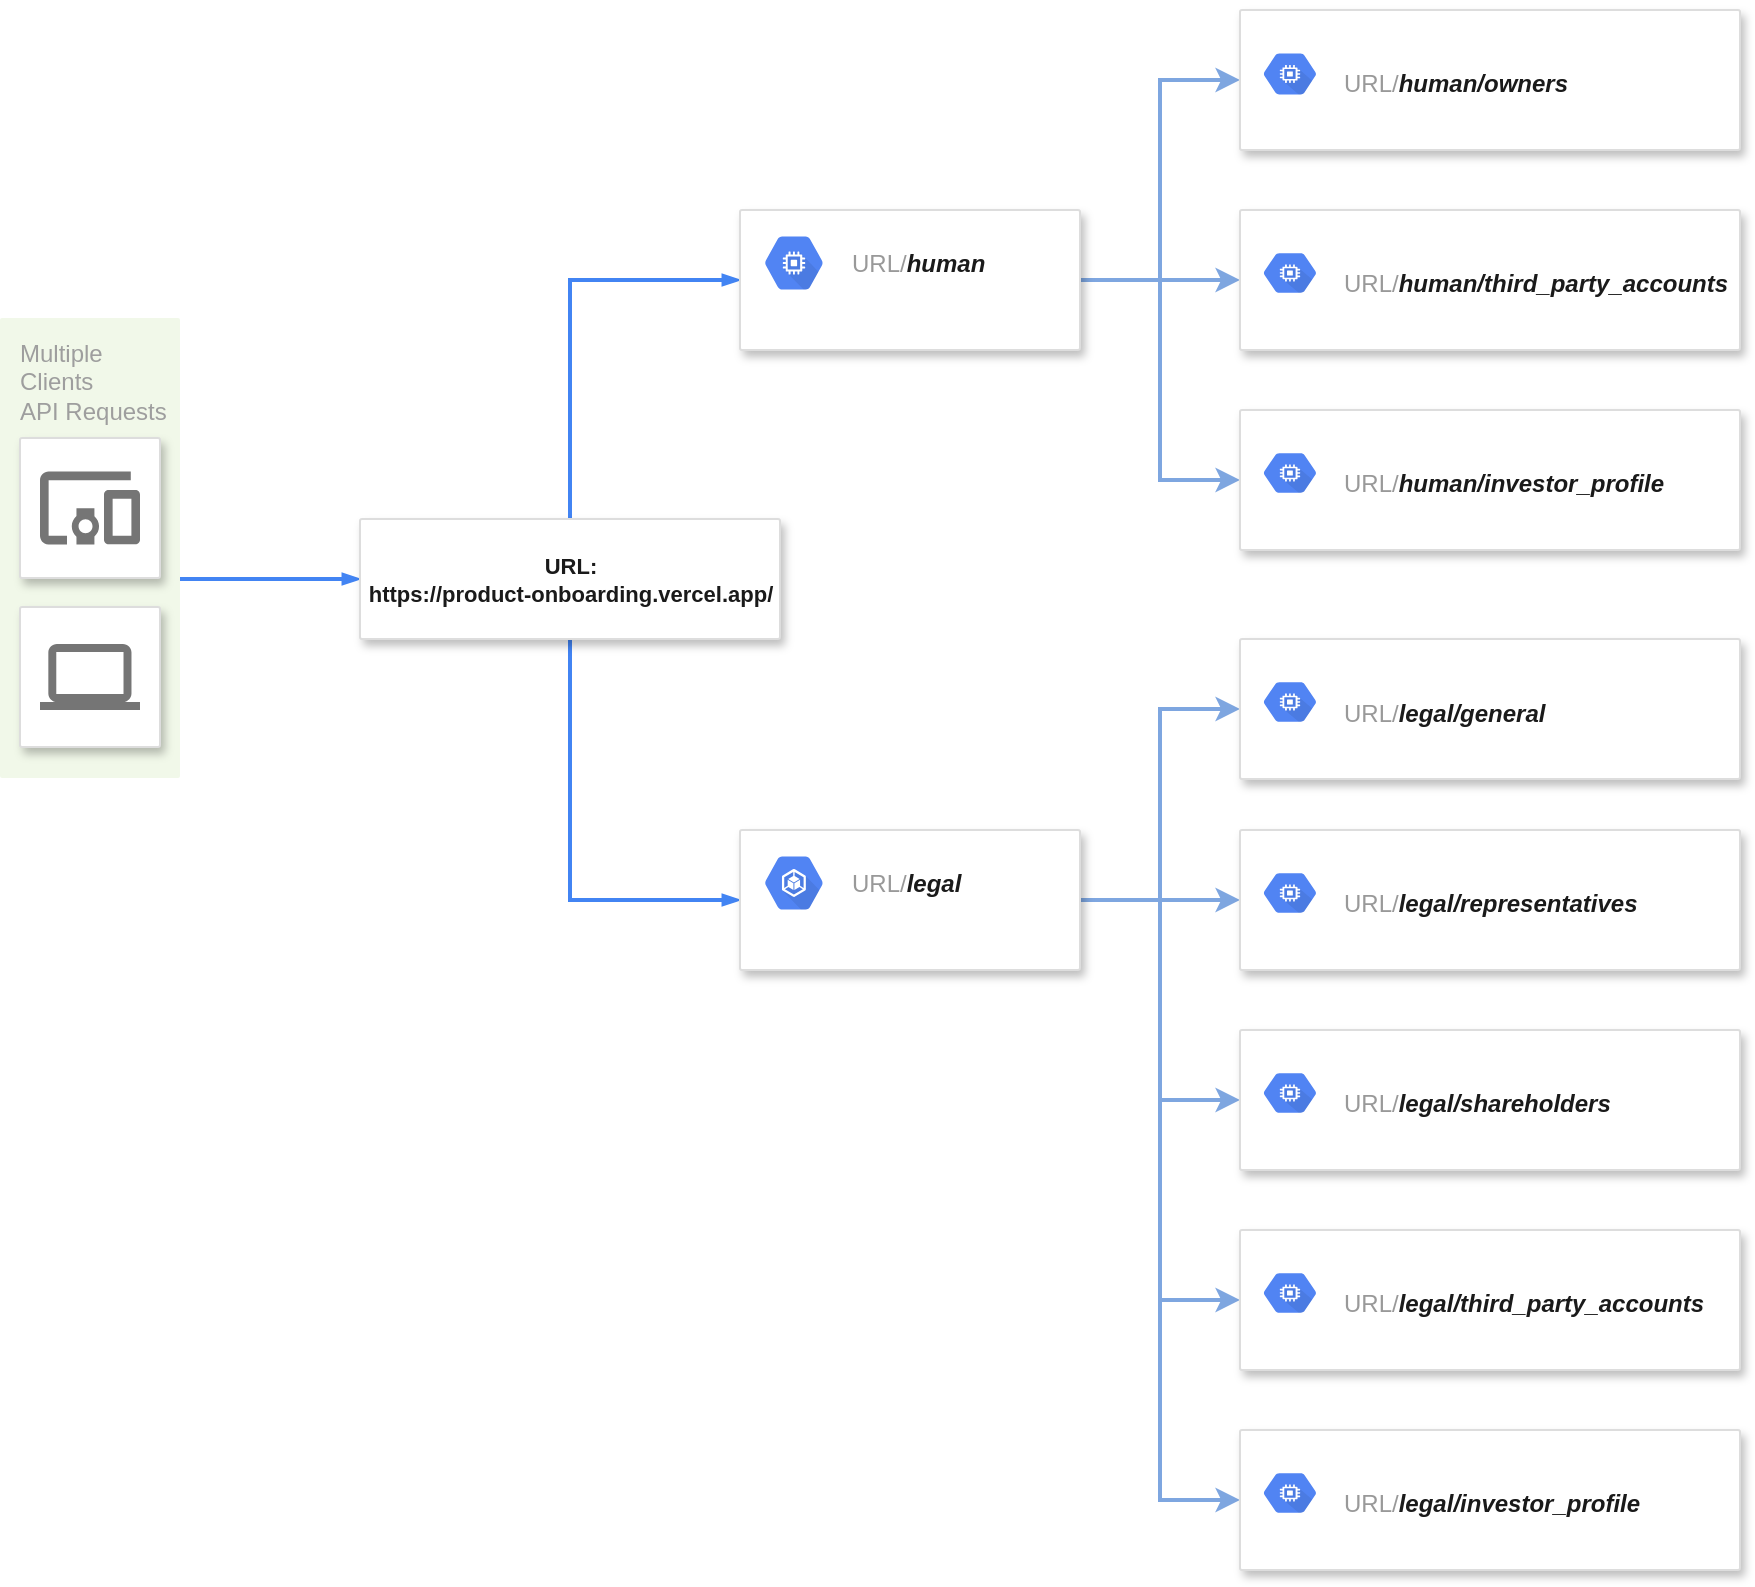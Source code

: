 <mxfile version="21.2.2" type="github" pages="2">
  <diagram id="f106602c-feb2-e66a-4537-3a34d633f6aa" name="Rutas de URL">
    <mxGraphModel dx="1434" dy="764" grid="1" gridSize="10" guides="1" tooltips="1" connect="1" arrows="1" fold="1" page="1" pageScale="1" pageWidth="1169" pageHeight="827" background="none" math="0" shadow="0">
      <root>
        <mxCell id="0" />
        <mxCell id="1" parent="0" />
        <mxCell id="997" value="Multiple&lt;br&gt;Clients&lt;br&gt;API Requests&lt;br&gt;" style="rounded=1;absoluteArcSize=1;arcSize=2;html=1;strokeColor=none;gradientColor=none;shadow=0;dashed=0;fontSize=12;fontColor=#9E9E9E;align=left;verticalAlign=top;spacing=10;spacingTop=-4;fillColor=#F1F8E9;" parent="1" vertex="1">
          <mxGeometry x="160" y="154" width="90" height="230" as="geometry" />
        </mxCell>
        <mxCell id="985" value="" style="strokeColor=#dddddd;fillColor=#ffffff;shadow=1;strokeWidth=1;rounded=1;absoluteArcSize=1;arcSize=2;labelPosition=center;verticalLabelPosition=middle;align=center;verticalAlign=bottom;spacingLeft=0;fontColor=#999999;fontSize=12;whiteSpace=wrap;spacingBottom=2;html=1;" parent="1" vertex="1">
          <mxGeometry x="170" y="214" width="70" height="70" as="geometry" />
        </mxCell>
        <mxCell id="986" value="" style="dashed=0;connectable=0;html=1;fillColor=#757575;strokeColor=none;shape=mxgraph.gcp2.mobile_devices;part=1;" parent="985" vertex="1">
          <mxGeometry x="0.5" width="50" height="36.5" relative="1" as="geometry">
            <mxPoint x="-25" y="16.75" as="offset" />
          </mxGeometry>
        </mxCell>
        <mxCell id="998" style="edgeStyle=elbowEdgeStyle;rounded=0;elbow=vertical;html=1;labelBackgroundColor=none;startFill=1;startSize=4;endArrow=blockThin;endFill=1;endSize=4;jettySize=auto;orthogonalLoop=1;strokeColor=#4284F3;strokeWidth=2;fontSize=12;fontColor=#000000;align=left;dashed=0;" parent="1" source="997" target="989" edge="1">
          <mxGeometry relative="1" as="geometry" />
        </mxCell>
        <mxCell id="987" value="" style="strokeColor=#dddddd;fillColor=#ffffff;shadow=1;strokeWidth=1;rounded=1;absoluteArcSize=1;arcSize=2;labelPosition=center;verticalLabelPosition=middle;align=center;verticalAlign=bottom;spacingLeft=0;fontColor=#999999;fontSize=12;whiteSpace=wrap;spacingBottom=2;html=1;" parent="1" vertex="1">
          <mxGeometry x="170" y="298.5" width="70" height="70" as="geometry" />
        </mxCell>
        <mxCell id="988" value="" style="dashed=0;connectable=0;html=1;fillColor=#757575;strokeColor=none;shape=mxgraph.gcp2.laptop;part=1;" parent="987" vertex="1">
          <mxGeometry x="0.5" width="50" height="33" relative="1" as="geometry">
            <mxPoint x="-25" y="18.5" as="offset" />
          </mxGeometry>
        </mxCell>
        <mxCell id="1000" style="edgeStyle=orthogonalEdgeStyle;rounded=0;elbow=vertical;html=1;labelBackgroundColor=none;startFill=1;startSize=4;endArrow=blockThin;endFill=1;endSize=4;jettySize=auto;orthogonalLoop=1;strokeColor=#4284F3;strokeWidth=2;fontSize=12;fontColor=#000000;align=left;dashed=0;entryX=0;entryY=0.5;entryDx=0;entryDy=0;" parent="1" source="989" target="993" edge="1">
          <mxGeometry relative="1" as="geometry" />
        </mxCell>
        <mxCell id="1001" style="edgeStyle=orthogonalEdgeStyle;rounded=0;elbow=vertical;html=1;labelBackgroundColor=none;startFill=1;startSize=4;endArrow=blockThin;endFill=1;endSize=4;jettySize=auto;orthogonalLoop=1;strokeColor=#4284F3;strokeWidth=2;fontSize=12;fontColor=#000000;align=left;dashed=0;entryX=0;entryY=0.5;entryDx=0;entryDy=0;" parent="1" source="989" target="995" edge="1">
          <mxGeometry relative="1" as="geometry" />
        </mxCell>
        <mxCell id="989" value="&lt;font color=&quot;#1a1a1a&quot;&gt;&lt;b&gt;URL:&lt;br&gt;https://product-onboarding.vercel.app/&lt;/b&gt;&lt;/font&gt;" style="strokeColor=#dddddd;fillColor=#ffffff;shadow=1;strokeWidth=1;rounded=1;absoluteArcSize=1;arcSize=2;fontSize=11;fontColor=#9E9E9E;align=center;html=1;" parent="1" vertex="1">
          <mxGeometry x="340" y="254.5" width="210" height="60" as="geometry" />
        </mxCell>
        <mxCell id="fIWxnpyjqS-8diFifIuk-1013" style="edgeStyle=orthogonalEdgeStyle;rounded=0;orthogonalLoop=1;jettySize=auto;html=1;entryX=0;entryY=0.5;entryDx=0;entryDy=0;strokeWidth=2;strokeColor=#7EA6E0;" edge="1" parent="1" source="993" target="fIWxnpyjqS-8diFifIuk-1001">
          <mxGeometry relative="1" as="geometry" />
        </mxCell>
        <mxCell id="fIWxnpyjqS-8diFifIuk-1014" style="edgeStyle=orthogonalEdgeStyle;rounded=0;orthogonalLoop=1;jettySize=auto;html=1;exitX=1;exitY=0.5;exitDx=0;exitDy=0;strokeWidth=2;strokeColor=#7EA6E0;" edge="1" parent="1" source="993" target="fIWxnpyjqS-8diFifIuk-1003">
          <mxGeometry relative="1" as="geometry" />
        </mxCell>
        <mxCell id="fIWxnpyjqS-8diFifIuk-1015" style="edgeStyle=orthogonalEdgeStyle;rounded=0;orthogonalLoop=1;jettySize=auto;html=1;exitX=1;exitY=0.5;exitDx=0;exitDy=0;entryX=0;entryY=0.5;entryDx=0;entryDy=0;strokeWidth=2;strokeColor=#7EA6E0;" edge="1" parent="1" source="993" target="fIWxnpyjqS-8diFifIuk-1005">
          <mxGeometry relative="1" as="geometry" />
        </mxCell>
        <mxCell id="993" value="" style="strokeColor=#dddddd;fillColor=#ffffff;shadow=1;strokeWidth=1;rounded=1;absoluteArcSize=1;arcSize=2;fontSize=11;fontColor=#9E9E9E;align=center;html=1;" parent="1" vertex="1">
          <mxGeometry x="530" y="100" width="170" height="70" as="geometry" />
        </mxCell>
        <mxCell id="994" value="&lt;br&gt;URL/&lt;font style=&quot;border-color: var(--border-color);&quot; color=&quot;#1a1a1a&quot;&gt;&lt;b style=&quot;border-color: var(--border-color);&quot;&gt;&lt;i style=&quot;border-color: var(--border-color);&quot;&gt;human&lt;/i&gt;&lt;/b&gt;&lt;/font&gt;" style="dashed=0;connectable=0;html=1;fillColor=#5184F3;strokeColor=none;shape=mxgraph.gcp2.hexIcon;prIcon=compute_engine;part=1;labelPosition=right;verticalLabelPosition=middle;align=left;verticalAlign=top;spacingLeft=5;fontColor=#999999;fontSize=12;spacingTop=-8;" parent="993" vertex="1">
          <mxGeometry width="44" height="39" relative="1" as="geometry">
            <mxPoint x="5" y="7" as="offset" />
          </mxGeometry>
        </mxCell>
        <mxCell id="fIWxnpyjqS-8diFifIuk-1016" style="edgeStyle=orthogonalEdgeStyle;rounded=0;orthogonalLoop=1;jettySize=auto;html=1;exitX=1;exitY=0.5;exitDx=0;exitDy=0;entryX=0;entryY=0.5;entryDx=0;entryDy=0;strokeWidth=2;strokeColor=#7EA6E0;" edge="1" parent="1" source="995" target="fIWxnpyjqS-8diFifIuk-1007">
          <mxGeometry relative="1" as="geometry" />
        </mxCell>
        <mxCell id="fIWxnpyjqS-8diFifIuk-1017" style="edgeStyle=orthogonalEdgeStyle;rounded=0;orthogonalLoop=1;jettySize=auto;html=1;exitX=1;exitY=0.5;exitDx=0;exitDy=0;entryX=0;entryY=0.5;entryDx=0;entryDy=0;strokeWidth=2;strokeColor=#7EA6E0;" edge="1" parent="1" source="995" target="fIWxnpyjqS-8diFifIuk-1009">
          <mxGeometry relative="1" as="geometry" />
        </mxCell>
        <mxCell id="fIWxnpyjqS-8diFifIuk-1018" style="edgeStyle=orthogonalEdgeStyle;rounded=0;orthogonalLoop=1;jettySize=auto;html=1;exitX=1;exitY=0.5;exitDx=0;exitDy=0;entryX=0;entryY=0.5;entryDx=0;entryDy=0;strokeWidth=2;strokeColor=#7EA6E0;" edge="1" parent="1" source="995" target="fIWxnpyjqS-8diFifIuk-1011">
          <mxGeometry relative="1" as="geometry" />
        </mxCell>
        <mxCell id="fIWxnpyjqS-8diFifIuk-1021" style="edgeStyle=orthogonalEdgeStyle;rounded=0;orthogonalLoop=1;jettySize=auto;html=1;exitX=1;exitY=0.5;exitDx=0;exitDy=0;entryX=0;entryY=0.5;entryDx=0;entryDy=0;strokeWidth=2;strokeColor=#7EA6E0;" edge="1" parent="1" source="995" target="fIWxnpyjqS-8diFifIuk-1019">
          <mxGeometry relative="1" as="geometry" />
        </mxCell>
        <mxCell id="fIWxnpyjqS-8diFifIuk-1024" style="edgeStyle=orthogonalEdgeStyle;rounded=0;orthogonalLoop=1;jettySize=auto;html=1;exitX=1;exitY=0.5;exitDx=0;exitDy=0;entryX=0;entryY=0.5;entryDx=0;entryDy=0;strokeWidth=2;strokeColor=#7EA6E0;" edge="1" parent="1" source="995" target="fIWxnpyjqS-8diFifIuk-1022">
          <mxGeometry relative="1" as="geometry" />
        </mxCell>
        <mxCell id="995" value="" style="strokeColor=#dddddd;fillColor=#ffffff;shadow=1;strokeWidth=1;rounded=1;absoluteArcSize=1;arcSize=2;fontSize=11;fontColor=#9E9E9E;align=center;html=1;" parent="1" vertex="1">
          <mxGeometry x="530" y="410" width="170" height="70" as="geometry" />
        </mxCell>
        <mxCell id="996" value="&lt;font color=&quot;#000000&quot;&gt;&lt;br&gt;&lt;/font&gt;URL/&lt;font color=&quot;#1a1a1a&quot;&gt;&lt;b&gt;&lt;i&gt;legal&lt;/i&gt;&lt;/b&gt;&lt;/font&gt;" style="dashed=0;connectable=0;html=1;fillColor=#5184F3;strokeColor=none;shape=mxgraph.gcp2.hexIcon;prIcon=container_engine;part=1;labelPosition=right;verticalLabelPosition=middle;align=left;verticalAlign=top;spacingLeft=5;fontColor=#999999;fontSize=12;spacingTop=-8;" parent="995" vertex="1">
          <mxGeometry width="44" height="39" relative="1" as="geometry">
            <mxPoint x="5" y="7" as="offset" />
          </mxGeometry>
        </mxCell>
        <mxCell id="fIWxnpyjqS-8diFifIuk-1001" value="" style="strokeColor=#dddddd;fillColor=#ffffff;shadow=1;strokeWidth=1;rounded=1;absoluteArcSize=1;arcSize=2;fontSize=11;fontColor=#9E9E9E;align=center;html=1;" vertex="1" parent="1">
          <mxGeometry x="780" width="250" height="70" as="geometry" />
        </mxCell>
        <mxCell id="fIWxnpyjqS-8diFifIuk-1002" value="&lt;br&gt;URL/&lt;font style=&quot;border-color: var(--border-color);&quot; color=&quot;#1a1a1a&quot;&gt;&lt;b style=&quot;border-color: var(--border-color);&quot;&gt;&lt;i style=&quot;border-color: var(--border-color);&quot;&gt;human/owners&lt;/i&gt;&lt;/b&gt;&lt;/font&gt;" style="dashed=0;connectable=0;html=1;fillColor=#5184F3;strokeColor=none;shape=mxgraph.gcp2.hexIcon;prIcon=compute_engine;part=1;labelPosition=right;verticalLabelPosition=middle;align=left;verticalAlign=top;spacingLeft=5;fontColor=#999999;fontSize=12;spacingTop=-8;" vertex="1" parent="fIWxnpyjqS-8diFifIuk-1001">
          <mxGeometry width="40" height="30" relative="1" as="geometry">
            <mxPoint x="5" y="17" as="offset" />
          </mxGeometry>
        </mxCell>
        <mxCell id="fIWxnpyjqS-8diFifIuk-1003" value="" style="strokeColor=#dddddd;fillColor=#ffffff;shadow=1;strokeWidth=1;rounded=1;absoluteArcSize=1;arcSize=2;fontSize=11;fontColor=#9E9E9E;align=center;html=1;" vertex="1" parent="1">
          <mxGeometry x="780" y="100" width="250" height="70" as="geometry" />
        </mxCell>
        <mxCell id="fIWxnpyjqS-8diFifIuk-1004" value="&lt;br&gt;URL/&lt;font style=&quot;border-color: var(--border-color);&quot; color=&quot;#1a1a1a&quot;&gt;&lt;b style=&quot;border-color: var(--border-color);&quot;&gt;&lt;i style=&quot;border-color: var(--border-color);&quot;&gt;human/third_party_accounts&lt;/i&gt;&lt;/b&gt;&lt;/font&gt;" style="dashed=0;connectable=0;html=1;fillColor=#5184F3;strokeColor=none;shape=mxgraph.gcp2.hexIcon;prIcon=compute_engine;part=1;labelPosition=right;verticalLabelPosition=middle;align=left;verticalAlign=top;spacingLeft=5;fontColor=#999999;fontSize=12;spacingTop=-8;" vertex="1" parent="fIWxnpyjqS-8diFifIuk-1003">
          <mxGeometry width="40" height="29" relative="1" as="geometry">
            <mxPoint x="5" y="17" as="offset" />
          </mxGeometry>
        </mxCell>
        <mxCell id="fIWxnpyjqS-8diFifIuk-1005" value="" style="strokeColor=#dddddd;fillColor=#ffffff;shadow=1;strokeWidth=1;rounded=1;absoluteArcSize=1;arcSize=2;fontSize=11;fontColor=#9E9E9E;align=center;html=1;" vertex="1" parent="1">
          <mxGeometry x="780" y="200" width="250" height="70" as="geometry" />
        </mxCell>
        <mxCell id="fIWxnpyjqS-8diFifIuk-1006" value="&lt;br&gt;URL/&lt;font style=&quot;border-color: var(--border-color);&quot; color=&quot;#1a1a1a&quot;&gt;&lt;b style=&quot;border-color: var(--border-color);&quot;&gt;&lt;i style=&quot;border-color: var(--border-color);&quot;&gt;human/investor_profile&lt;/i&gt;&lt;/b&gt;&lt;/font&gt;" style="dashed=0;connectable=0;html=1;fillColor=#5184F3;strokeColor=none;shape=mxgraph.gcp2.hexIcon;prIcon=compute_engine;part=1;labelPosition=right;verticalLabelPosition=middle;align=left;verticalAlign=top;spacingLeft=5;fontColor=#999999;fontSize=12;spacingTop=-8;" vertex="1" parent="fIWxnpyjqS-8diFifIuk-1005">
          <mxGeometry width="40" height="29" relative="1" as="geometry">
            <mxPoint x="5" y="17" as="offset" />
          </mxGeometry>
        </mxCell>
        <mxCell id="fIWxnpyjqS-8diFifIuk-1007" value="" style="strokeColor=#dddddd;fillColor=#ffffff;shadow=1;strokeWidth=1;rounded=1;absoluteArcSize=1;arcSize=2;fontSize=11;fontColor=#9E9E9E;align=center;html=1;" vertex="1" parent="1">
          <mxGeometry x="780" y="314.5" width="250" height="70" as="geometry" />
        </mxCell>
        <mxCell id="fIWxnpyjqS-8diFifIuk-1008" value="&lt;br&gt;URL/&lt;b style=&quot;border-color: var(--border-color); color: rgb(26, 26, 26);&quot;&gt;&lt;i style=&quot;border-color: var(--border-color);&quot;&gt;legal/general&lt;/i&gt;&lt;/b&gt;" style="dashed=0;connectable=0;html=1;fillColor=#5184F3;strokeColor=none;shape=mxgraph.gcp2.hexIcon;prIcon=compute_engine;part=1;labelPosition=right;verticalLabelPosition=middle;align=left;verticalAlign=top;spacingLeft=5;fontColor=#999999;fontSize=12;spacingTop=-8;" vertex="1" parent="fIWxnpyjqS-8diFifIuk-1007">
          <mxGeometry width="40" height="29" relative="1" as="geometry">
            <mxPoint x="5" y="17" as="offset" />
          </mxGeometry>
        </mxCell>
        <mxCell id="fIWxnpyjqS-8diFifIuk-1009" value="" style="strokeColor=#dddddd;fillColor=#ffffff;shadow=1;strokeWidth=1;rounded=1;absoluteArcSize=1;arcSize=2;fontSize=11;fontColor=#9E9E9E;align=center;html=1;" vertex="1" parent="1">
          <mxGeometry x="780" y="410" width="250" height="70" as="geometry" />
        </mxCell>
        <mxCell id="fIWxnpyjqS-8diFifIuk-1010" value="&lt;br&gt;URL/&lt;b style=&quot;border-color: var(--border-color); color: rgb(26, 26, 26);&quot;&gt;&lt;i style=&quot;border-color: var(--border-color);&quot;&gt;legal/representatives&lt;/i&gt;&lt;/b&gt;" style="dashed=0;connectable=0;html=1;fillColor=#5184F3;strokeColor=none;shape=mxgraph.gcp2.hexIcon;prIcon=compute_engine;part=1;labelPosition=right;verticalLabelPosition=middle;align=left;verticalAlign=top;spacingLeft=5;fontColor=#999999;fontSize=12;spacingTop=-8;" vertex="1" parent="fIWxnpyjqS-8diFifIuk-1009">
          <mxGeometry width="40" height="29" relative="1" as="geometry">
            <mxPoint x="5" y="17" as="offset" />
          </mxGeometry>
        </mxCell>
        <mxCell id="fIWxnpyjqS-8diFifIuk-1011" value="" style="strokeColor=#dddddd;fillColor=#ffffff;shadow=1;strokeWidth=1;rounded=1;absoluteArcSize=1;arcSize=2;fontSize=11;fontColor=#9E9E9E;align=center;html=1;" vertex="1" parent="1">
          <mxGeometry x="780" y="510" width="250" height="70" as="geometry" />
        </mxCell>
        <mxCell id="fIWxnpyjqS-8diFifIuk-1012" value="&lt;br&gt;URL/&lt;b style=&quot;border-color: var(--border-color); color: rgb(26, 26, 26);&quot;&gt;&lt;i style=&quot;border-color: var(--border-color);&quot;&gt;legal/shareholders&lt;/i&gt;&lt;/b&gt;" style="dashed=0;connectable=0;html=1;fillColor=#5184F3;strokeColor=none;shape=mxgraph.gcp2.hexIcon;prIcon=compute_engine;part=1;labelPosition=right;verticalLabelPosition=middle;align=left;verticalAlign=top;spacingLeft=5;fontColor=#999999;fontSize=12;spacingTop=-8;" vertex="1" parent="fIWxnpyjqS-8diFifIuk-1011">
          <mxGeometry width="40" height="29" relative="1" as="geometry">
            <mxPoint x="5" y="17" as="offset" />
          </mxGeometry>
        </mxCell>
        <mxCell id="fIWxnpyjqS-8diFifIuk-1019" value="" style="strokeColor=#dddddd;fillColor=#ffffff;shadow=1;strokeWidth=1;rounded=1;absoluteArcSize=1;arcSize=2;fontSize=11;fontColor=#9E9E9E;align=center;html=1;" vertex="1" parent="1">
          <mxGeometry x="780" y="610" width="250" height="70" as="geometry" />
        </mxCell>
        <mxCell id="fIWxnpyjqS-8diFifIuk-1020" value="&lt;br&gt;URL/&lt;b style=&quot;border-color: var(--border-color); color: rgb(26, 26, 26);&quot;&gt;&lt;i style=&quot;border-color: var(--border-color);&quot;&gt;legal/third_party_accounts&lt;/i&gt;&lt;/b&gt;" style="dashed=0;connectable=0;html=1;fillColor=#5184F3;strokeColor=none;shape=mxgraph.gcp2.hexIcon;prIcon=compute_engine;part=1;labelPosition=right;verticalLabelPosition=middle;align=left;verticalAlign=top;spacingLeft=5;fontColor=#999999;fontSize=12;spacingTop=-8;" vertex="1" parent="fIWxnpyjqS-8diFifIuk-1019">
          <mxGeometry width="40" height="29" relative="1" as="geometry">
            <mxPoint x="5" y="17" as="offset" />
          </mxGeometry>
        </mxCell>
        <mxCell id="fIWxnpyjqS-8diFifIuk-1022" value="" style="strokeColor=#dddddd;fillColor=#ffffff;shadow=1;strokeWidth=1;rounded=1;absoluteArcSize=1;arcSize=2;fontSize=11;fontColor=#9E9E9E;align=center;html=1;" vertex="1" parent="1">
          <mxGeometry x="780" y="710" width="250" height="70" as="geometry" />
        </mxCell>
        <mxCell id="fIWxnpyjqS-8diFifIuk-1023" value="&lt;br&gt;URL/&lt;b style=&quot;border-color: var(--border-color); color: rgb(26, 26, 26);&quot;&gt;&lt;i style=&quot;border-color: var(--border-color);&quot;&gt;legal/investor_profile&lt;/i&gt;&lt;/b&gt;" style="dashed=0;connectable=0;html=1;fillColor=#5184F3;strokeColor=none;shape=mxgraph.gcp2.hexIcon;prIcon=compute_engine;part=1;labelPosition=right;verticalLabelPosition=middle;align=left;verticalAlign=top;spacingLeft=5;fontColor=#999999;fontSize=12;spacingTop=-8;" vertex="1" parent="fIWxnpyjqS-8diFifIuk-1022">
          <mxGeometry width="40" height="29" relative="1" as="geometry">
            <mxPoint x="5" y="17" as="offset" />
          </mxGeometry>
        </mxCell>
      </root>
    </mxGraphModel>
  </diagram>
  <diagram id="7OkKjqw9WMRWgNmXiJrZ" name="Flujograma">
    <mxGraphModel dx="925" dy="493" grid="1" gridSize="10" guides="1" tooltips="1" connect="1" arrows="1" fold="1" page="1" pageScale="1" pageWidth="827" pageHeight="1169" math="0" shadow="0">
      <root>
        <mxCell id="0" />
        <mxCell id="1" parent="0" />
        <mxCell id="dNosQ_6tX7P3y8pTXTJ5-8" value="humana" style="text;html=1;align=center;verticalAlign=middle;resizable=0;points=[];autosize=1;strokeColor=none;fillColor=none;" vertex="1" parent="1">
          <mxGeometry x="305" y="158" width="70" height="30" as="geometry" />
        </mxCell>
        <mxCell id="dNosQ_6tX7P3y8pTXTJ5-9" value="juridica" style="text;html=1;align=center;verticalAlign=middle;resizable=0;points=[];autosize=1;strokeColor=none;fillColor=none;" vertex="1" parent="1">
          <mxGeometry x="430" y="158" width="60" height="30" as="geometry" />
        </mxCell>
        <mxCell id="dNosQ_6tX7P3y8pTXTJ5-1" value="&lt;div style=&quot;&quot;&gt;&lt;span style=&quot;background-color: initial;&quot;&gt;FlujoGrama&amp;nbsp; &amp;nbsp; &amp;nbsp; &amp;nbsp; &amp;nbsp; &amp;nbsp;&lt;/span&gt;&lt;/div&gt;" style="fillColor=#4DA1F5;strokeColor=none;shadow=1;gradientColor=none;fontSize=14;align=center;spacingLeft=50;fontColor=#ffffff;html=1;" vertex="1" parent="1">
          <mxGeometry x="274" y="20" width="280" height="40" as="geometry" />
        </mxCell>
        <mxCell id="dNosQ_6tX7P3y8pTXTJ5-3" style="edgeStyle=orthogonalEdgeStyle;rounded=0;orthogonalLoop=1;jettySize=auto;html=1;exitX=0.5;exitY=0.5;exitDx=0;exitDy=15;exitPerimeter=0;" edge="1" parent="1" source="dNosQ_6tX7P3y8pTXTJ5-2">
          <mxGeometry relative="1" as="geometry">
            <mxPoint x="400" y="150" as="targetPoint" />
          </mxGeometry>
        </mxCell>
        <mxCell id="dNosQ_6tX7P3y8pTXTJ5-2" value="Ingreso web principal" style="html=1;dashed=0;whiteSpace=wrap;shape=mxgraph.dfd.start" vertex="1" parent="1">
          <mxGeometry x="360" y="90" width="80" height="30" as="geometry" />
        </mxCell>
        <mxCell id="dNosQ_6tX7P3y8pTXTJ5-6" style="edgeStyle=orthogonalEdgeStyle;rounded=0;orthogonalLoop=1;jettySize=auto;html=1;exitX=0;exitY=0.5;exitDx=0;exitDy=0;fontStyle=1" edge="1" parent="1" source="dNosQ_6tX7P3y8pTXTJ5-5">
          <mxGeometry relative="1" as="geometry">
            <mxPoint x="300" y="180" as="targetPoint" />
          </mxGeometry>
        </mxCell>
        <mxCell id="dNosQ_6tX7P3y8pTXTJ5-7" style="edgeStyle=orthogonalEdgeStyle;rounded=0;orthogonalLoop=1;jettySize=auto;html=1;exitX=1;exitY=0.5;exitDx=0;exitDy=0;" edge="1" parent="1" source="dNosQ_6tX7P3y8pTXTJ5-5">
          <mxGeometry relative="1" as="geometry">
            <mxPoint x="500" y="180" as="targetPoint" />
          </mxGeometry>
        </mxCell>
        <mxCell id="dNosQ_6tX7P3y8pTXTJ5-5" value="tipo de cuenta" style="shape=rhombus;html=1;dashed=0;whiteSpace=wrap;perimeter=rhombusPerimeter;" vertex="1" parent="1">
          <mxGeometry x="365" y="150" width="70" height="60" as="geometry" />
        </mxCell>
        <mxCell id="dNosQ_6tX7P3y8pTXTJ5-11" style="edgeStyle=orthogonalEdgeStyle;rounded=0;orthogonalLoop=1;jettySize=auto;html=1;exitX=0.5;exitY=1;exitDx=0;exitDy=0;" edge="1" parent="1" source="dNosQ_6tX7P3y8pTXTJ5-10">
          <mxGeometry relative="1" as="geometry">
            <mxPoint x="249.839" y="230" as="targetPoint" />
          </mxGeometry>
        </mxCell>
        <mxCell id="dNosQ_6tX7P3y8pTXTJ5-10" value="&lt;div style=&quot;text-align: justify;&quot;&gt;&lt;span style=&quot;font-size: 7px; background-color: initial;&quot;&gt;1-titulares&amp;gt;agregar&amp;gt;click&lt;/span&gt;&lt;/div&gt;&lt;font style=&quot;&quot;&gt;&lt;div style=&quot;font-size: 7px; text-align: justify;&quot;&gt;&lt;span style=&quot;background-color: initial;&quot;&gt;2-completar datos requeridos&lt;/span&gt;&lt;/div&gt;&lt;div style=&quot;text-align: justify;&quot;&gt;&lt;span style=&quot;font-size: 7px;&quot;&gt;&lt;br&gt;&lt;/span&gt;&lt;/div&gt;&lt;/font&gt;" style="html=1;dashed=0;whiteSpace=wrap;align=left;" vertex="1" parent="1">
          <mxGeometry x="200" y="165" width="100" height="30" as="geometry" />
        </mxCell>
        <mxCell id="dNosQ_6tX7P3y8pTXTJ5-13" style="edgeStyle=orthogonalEdgeStyle;rounded=0;orthogonalLoop=1;jettySize=auto;html=1;exitX=0;exitY=0.5;exitDx=0;exitDy=0;entryX=0;entryY=0.5;entryDx=0;entryDy=0;" edge="1" parent="1" source="dNosQ_6tX7P3y8pTXTJ5-12" target="dNosQ_6tX7P3y8pTXTJ5-10">
          <mxGeometry relative="1" as="geometry" />
        </mxCell>
        <mxCell id="dNosQ_6tX7P3y8pTXTJ5-15" style="edgeStyle=orthogonalEdgeStyle;rounded=0;orthogonalLoop=1;jettySize=auto;html=1;exitX=0.5;exitY=1;exitDx=0;exitDy=0;" edge="1" parent="1" source="dNosQ_6tX7P3y8pTXTJ5-12">
          <mxGeometry relative="1" as="geometry">
            <mxPoint x="249.839" y="320" as="targetPoint" />
          </mxGeometry>
        </mxCell>
        <mxCell id="dNosQ_6tX7P3y8pTXTJ5-12" value="&lt;font style=&quot;font-size: 10px;&quot;&gt;continuar&lt;/font&gt;" style="shape=rhombus;html=1;dashed=0;whiteSpace=wrap;perimeter=rhombusPerimeter;" vertex="1" parent="1">
          <mxGeometry x="220" y="230" width="60" height="50" as="geometry" />
        </mxCell>
        <mxCell id="dNosQ_6tX7P3y8pTXTJ5-14" value="&lt;font style=&quot;font-size: 8px;&quot;&gt;No(cancelar)&lt;/font&gt;" style="text;html=1;align=center;verticalAlign=middle;resizable=0;points=[];autosize=1;strokeColor=none;fillColor=none;" vertex="1" parent="1">
          <mxGeometry x="170" y="230" width="70" height="30" as="geometry" />
        </mxCell>
        <mxCell id="dNosQ_6tX7P3y8pTXTJ5-16" value="si" style="text;html=1;align=center;verticalAlign=middle;resizable=0;points=[];autosize=1;strokeColor=none;fillColor=none;" vertex="1" parent="1">
          <mxGeometry x="245" y="278" width="30" height="30" as="geometry" />
        </mxCell>
        <mxCell id="dNosQ_6tX7P3y8pTXTJ5-18" value="&lt;div style=&quot;text-align: justify;&quot;&gt;&lt;span style=&quot;font-size: 7px; background-color: initial;&quot;&gt;1-Cuenta bank&amp;gt;agregar&amp;gt;click&lt;/span&gt;&lt;/div&gt;&lt;font style=&quot;&quot;&gt;&lt;div style=&quot;font-size: 7px; text-align: justify;&quot;&gt;&lt;span style=&quot;background-color: initial;&quot;&gt;2-completar datos requeridos&lt;/span&gt;&lt;/div&gt;&lt;div style=&quot;text-align: justify;&quot;&gt;&lt;span style=&quot;font-size: 7px;&quot;&gt;&lt;br&gt;&lt;/span&gt;&lt;/div&gt;&lt;/font&gt;" style="html=1;dashed=0;whiteSpace=wrap;align=left;" vertex="1" parent="1">
          <mxGeometry x="200" y="320" width="100" height="30" as="geometry" />
        </mxCell>
        <mxCell id="dNosQ_6tX7P3y8pTXTJ5-19" style="edgeStyle=orthogonalEdgeStyle;rounded=0;orthogonalLoop=1;jettySize=auto;html=1;exitX=0.5;exitY=1;exitDx=0;exitDy=0;" edge="1" parent="1" source="dNosQ_6tX7P3y8pTXTJ5-18">
          <mxGeometry relative="1" as="geometry">
            <mxPoint x="249.839" y="390" as="targetPoint" />
            <mxPoint x="250" y="355" as="sourcePoint" />
          </mxGeometry>
        </mxCell>
        <mxCell id="dNosQ_6tX7P3y8pTXTJ5-20" style="edgeStyle=orthogonalEdgeStyle;rounded=0;orthogonalLoop=1;jettySize=auto;html=1;exitX=0;exitY=0.5;exitDx=0;exitDy=0;entryX=0;entryY=0.5;entryDx=0;entryDy=0;" edge="1" parent="1" source="dNosQ_6tX7P3y8pTXTJ5-22" target="dNosQ_6tX7P3y8pTXTJ5-18">
          <mxGeometry relative="1" as="geometry">
            <mxPoint x="200" y="340" as="targetPoint" />
          </mxGeometry>
        </mxCell>
        <mxCell id="dNosQ_6tX7P3y8pTXTJ5-21" style="edgeStyle=orthogonalEdgeStyle;rounded=0;orthogonalLoop=1;jettySize=auto;html=1;exitX=0.5;exitY=1;exitDx=0;exitDy=0;" edge="1" parent="1" source="dNosQ_6tX7P3y8pTXTJ5-22">
          <mxGeometry relative="1" as="geometry">
            <mxPoint x="249.839" y="480" as="targetPoint" />
          </mxGeometry>
        </mxCell>
        <mxCell id="dNosQ_6tX7P3y8pTXTJ5-22" value="&lt;font style=&quot;font-size: 10px;&quot;&gt;continuar&lt;/font&gt;" style="shape=rhombus;html=1;dashed=0;whiteSpace=wrap;perimeter=rhombusPerimeter;" vertex="1" parent="1">
          <mxGeometry x="220" y="390" width="60" height="50" as="geometry" />
        </mxCell>
        <mxCell id="dNosQ_6tX7P3y8pTXTJ5-23" value="&lt;font style=&quot;font-size: 8px;&quot;&gt;No(cancelar)&lt;/font&gt;" style="text;html=1;align=center;verticalAlign=middle;resizable=0;points=[];autosize=1;strokeColor=none;fillColor=none;" vertex="1" parent="1">
          <mxGeometry x="170" y="390" width="70" height="30" as="geometry" />
        </mxCell>
        <mxCell id="dNosQ_6tX7P3y8pTXTJ5-24" value="si" style="text;html=1;align=center;verticalAlign=middle;resizable=0;points=[];autosize=1;strokeColor=none;fillColor=none;" vertex="1" parent="1">
          <mxGeometry x="245" y="438" width="30" height="30" as="geometry" />
        </mxCell>
        <mxCell id="dNosQ_6tX7P3y8pTXTJ5-25" value="&lt;div style=&quot;text-align: justify;&quot;&gt;&lt;span style=&quot;font-size: 7px; background-color: initial;&quot;&gt;1-Perfil Inv&amp;gt;agregar&amp;gt;click&lt;/span&gt;&lt;/div&gt;&lt;font style=&quot;&quot;&gt;&lt;div style=&quot;font-size: 7px; text-align: justify;&quot;&gt;&lt;span style=&quot;background-color: initial;&quot;&gt;2-completar datos requeridos&lt;/span&gt;&lt;/div&gt;&lt;div style=&quot;text-align: justify;&quot;&gt;&lt;span style=&quot;font-size: 7px;&quot;&gt;&lt;br&gt;&lt;/span&gt;&lt;/div&gt;&lt;/font&gt;" style="html=1;dashed=0;whiteSpace=wrap;align=left;" vertex="1" parent="1">
          <mxGeometry x="200" y="480" width="100" height="30" as="geometry" />
        </mxCell>
        <mxCell id="dNosQ_6tX7P3y8pTXTJ5-26" style="edgeStyle=orthogonalEdgeStyle;rounded=0;orthogonalLoop=1;jettySize=auto;html=1;exitX=0.5;exitY=1;exitDx=0;exitDy=0;" edge="1" parent="1" source="dNosQ_6tX7P3y8pTXTJ5-25">
          <mxGeometry relative="1" as="geometry">
            <mxPoint x="249.839" y="555" as="targetPoint" />
            <mxPoint x="250" y="515" as="sourcePoint" />
          </mxGeometry>
        </mxCell>
        <mxCell id="dNosQ_6tX7P3y8pTXTJ5-27" style="edgeStyle=orthogonalEdgeStyle;rounded=0;orthogonalLoop=1;jettySize=auto;html=1;exitX=0;exitY=0.5;exitDx=0;exitDy=0;entryX=0;entryY=0.5;entryDx=0;entryDy=0;" edge="1" parent="1" source="dNosQ_6tX7P3y8pTXTJ5-29" target="dNosQ_6tX7P3y8pTXTJ5-25">
          <mxGeometry relative="1" as="geometry">
            <mxPoint x="200" y="500" as="targetPoint" />
          </mxGeometry>
        </mxCell>
        <mxCell id="dNosQ_6tX7P3y8pTXTJ5-28" style="edgeStyle=orthogonalEdgeStyle;rounded=0;orthogonalLoop=1;jettySize=auto;html=1;exitX=0.5;exitY=1;exitDx=0;exitDy=0;entryX=0.455;entryY=0.029;entryDx=0;entryDy=0;entryPerimeter=0;" edge="1" parent="1" source="dNosQ_6tX7P3y8pTXTJ5-29" target="dNosQ_6tX7P3y8pTXTJ5-33">
          <mxGeometry relative="1" as="geometry">
            <mxPoint x="249.839" y="645" as="targetPoint" />
          </mxGeometry>
        </mxCell>
        <mxCell id="dNosQ_6tX7P3y8pTXTJ5-29" value="&lt;font style=&quot;font-size: 10px;&quot;&gt;continuar&lt;/font&gt;" style="shape=rhombus;html=1;dashed=0;whiteSpace=wrap;perimeter=rhombusPerimeter;" vertex="1" parent="1">
          <mxGeometry x="220" y="555" width="60" height="50" as="geometry" />
        </mxCell>
        <mxCell id="dNosQ_6tX7P3y8pTXTJ5-30" value="&lt;font style=&quot;font-size: 8px;&quot;&gt;No(cancelar)&lt;/font&gt;" style="text;html=1;align=center;verticalAlign=middle;resizable=0;points=[];autosize=1;strokeColor=none;fillColor=none;" vertex="1" parent="1">
          <mxGeometry x="170" y="555" width="70" height="30" as="geometry" />
        </mxCell>
        <mxCell id="dNosQ_6tX7P3y8pTXTJ5-31" value="si" style="text;html=1;align=center;verticalAlign=middle;resizable=0;points=[];autosize=1;strokeColor=none;fillColor=none;" vertex="1" parent="1">
          <mxGeometry x="245" y="603" width="30" height="30" as="geometry" />
        </mxCell>
        <mxCell id="dNosQ_6tX7P3y8pTXTJ5-35" style="edgeStyle=orthogonalEdgeStyle;rounded=0;orthogonalLoop=1;jettySize=auto;html=1;entryX=0.5;entryY=0.5;entryDx=0;entryDy=-15;entryPerimeter=0;" edge="1" parent="1" source="dNosQ_6tX7P3y8pTXTJ5-33" target="dNosQ_6tX7P3y8pTXTJ5-34">
          <mxGeometry relative="1" as="geometry">
            <Array as="points">
              <mxPoint x="250" y="700" />
              <mxPoint x="250" y="700" />
            </Array>
          </mxGeometry>
        </mxCell>
        <mxCell id="dNosQ_6tX7P3y8pTXTJ5-33" value="&lt;div style=&quot;font-size: 7px;&quot;&gt;&lt;span style=&quot;background-color: initial;&quot;&gt;1-Aceptar terminos y&amp;nbsp;&lt;/span&gt;&lt;span style=&quot;background-color: initial;&quot;&gt;condiciones &amp;gt;&amp;nbsp;&lt;/span&gt;&lt;span style=&quot;background-color: initial;&quot;&gt;check u&lt;/span&gt;&lt;span style=&quot;background-color: initial;&quot;&gt;no y dos &amp;gt; click&lt;/span&gt;&lt;/div&gt;" style="html=1;dashed=0;whiteSpace=wrap;align=left;" vertex="1" parent="1">
          <mxGeometry x="205" y="650" width="100" height="30" as="geometry" />
        </mxCell>
        <mxCell id="dNosQ_6tX7P3y8pTXTJ5-34" value="&lt;font style=&quot;font-size: 10px;&quot;&gt;Abrir cuenta&lt;/font&gt;" style="html=1;dashed=0;whiteSpace=wrap;shape=mxgraph.dfd.start" vertex="1" parent="1">
          <mxGeometry x="210" y="710" width="80" height="30" as="geometry" />
        </mxCell>
      </root>
    </mxGraphModel>
  </diagram>
</mxfile>
